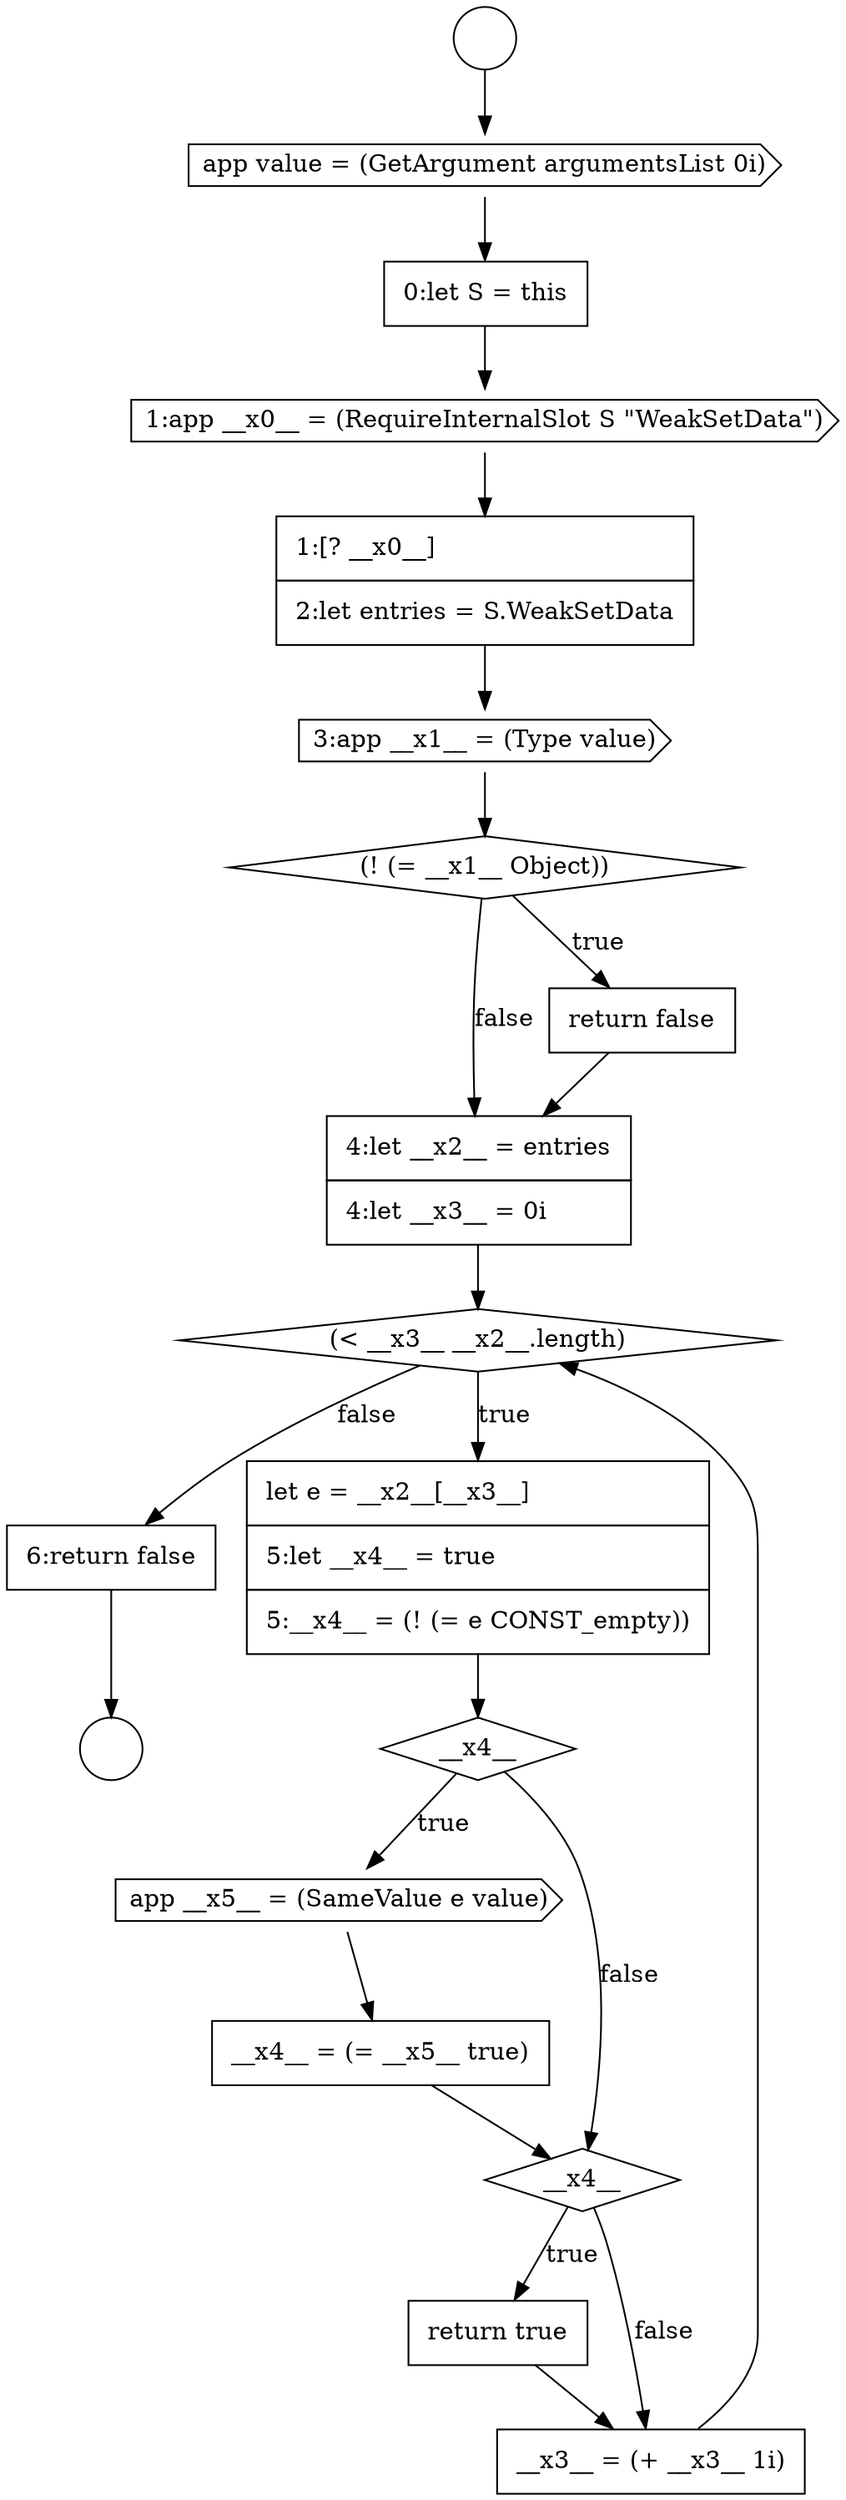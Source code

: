 digraph {
  node16972 [shape=none, margin=0, label=<<font color="black">
    <table border="0" cellborder="1" cellspacing="0" cellpadding="10">
      <tr><td align="left">4:let __x2__ = entries</td></tr>
      <tr><td align="left">4:let __x3__ = 0i</td></tr>
    </table>
  </font>> color="black" fillcolor="white" style=filled]
  node16965 [shape=cds, label=<<font color="black">app value = (GetArgument argumentsList 0i)</font>> color="black" fillcolor="white" style=filled]
  node16979 [shape=none, margin=0, label=<<font color="black">
    <table border="0" cellborder="1" cellspacing="0" cellpadding="10">
      <tr><td align="left">return true</td></tr>
    </table>
  </font>> color="black" fillcolor="white" style=filled]
  node16976 [shape=cds, label=<<font color="black">app __x5__ = (SameValue e value)</font>> color="black" fillcolor="white" style=filled]
  node16978 [shape=diamond, label=<<font color="black">__x4__</font>> color="black" fillcolor="white" style=filled]
  node16973 [shape=diamond, label=<<font color="black">(&lt; __x3__ __x2__.length)</font>> color="black" fillcolor="white" style=filled]
  node16981 [shape=none, margin=0, label=<<font color="black">
    <table border="0" cellborder="1" cellspacing="0" cellpadding="10">
      <tr><td align="left">6:return false</td></tr>
    </table>
  </font>> color="black" fillcolor="white" style=filled]
  node16968 [shape=none, margin=0, label=<<font color="black">
    <table border="0" cellborder="1" cellspacing="0" cellpadding="10">
      <tr><td align="left">1:[? __x0__]</td></tr>
      <tr><td align="left">2:let entries = S.WeakSetData</td></tr>
    </table>
  </font>> color="black" fillcolor="white" style=filled]
  node16969 [shape=cds, label=<<font color="black">3:app __x1__ = (Type value)</font>> color="black" fillcolor="white" style=filled]
  node16964 [shape=circle label=" " color="black" fillcolor="white" style=filled]
  node16977 [shape=none, margin=0, label=<<font color="black">
    <table border="0" cellborder="1" cellspacing="0" cellpadding="10">
      <tr><td align="left">__x4__ = (= __x5__ true)</td></tr>
    </table>
  </font>> color="black" fillcolor="white" style=filled]
  node16967 [shape=cds, label=<<font color="black">1:app __x0__ = (RequireInternalSlot S &quot;WeakSetData&quot;)</font>> color="black" fillcolor="white" style=filled]
  node16970 [shape=diamond, label=<<font color="black">(! (= __x1__ Object))</font>> color="black" fillcolor="white" style=filled]
  node16980 [shape=none, margin=0, label=<<font color="black">
    <table border="0" cellborder="1" cellspacing="0" cellpadding="10">
      <tr><td align="left">__x3__ = (+ __x3__ 1i)</td></tr>
    </table>
  </font>> color="black" fillcolor="white" style=filled]
  node16974 [shape=none, margin=0, label=<<font color="black">
    <table border="0" cellborder="1" cellspacing="0" cellpadding="10">
      <tr><td align="left">let e = __x2__[__x3__]</td></tr>
      <tr><td align="left">5:let __x4__ = true</td></tr>
      <tr><td align="left">5:__x4__ = (! (= e CONST_empty))</td></tr>
    </table>
  </font>> color="black" fillcolor="white" style=filled]
  node16966 [shape=none, margin=0, label=<<font color="black">
    <table border="0" cellborder="1" cellspacing="0" cellpadding="10">
      <tr><td align="left">0:let S = this</td></tr>
    </table>
  </font>> color="black" fillcolor="white" style=filled]
  node16963 [shape=circle label=" " color="black" fillcolor="white" style=filled]
  node16975 [shape=diamond, label=<<font color="black">__x4__</font>> color="black" fillcolor="white" style=filled]
  node16971 [shape=none, margin=0, label=<<font color="black">
    <table border="0" cellborder="1" cellspacing="0" cellpadding="10">
      <tr><td align="left">return false</td></tr>
    </table>
  </font>> color="black" fillcolor="white" style=filled]
  node16974 -> node16975 [ color="black"]
  node16967 -> node16968 [ color="black"]
  node16976 -> node16977 [ color="black"]
  node16963 -> node16965 [ color="black"]
  node16972 -> node16973 [ color="black"]
  node16965 -> node16966 [ color="black"]
  node16970 -> node16971 [label=<<font color="black">true</font>> color="black"]
  node16970 -> node16972 [label=<<font color="black">false</font>> color="black"]
  node16966 -> node16967 [ color="black"]
  node16975 -> node16976 [label=<<font color="black">true</font>> color="black"]
  node16975 -> node16978 [label=<<font color="black">false</font>> color="black"]
  node16971 -> node16972 [ color="black"]
  node16978 -> node16979 [label=<<font color="black">true</font>> color="black"]
  node16978 -> node16980 [label=<<font color="black">false</font>> color="black"]
  node16979 -> node16980 [ color="black"]
  node16969 -> node16970 [ color="black"]
  node16973 -> node16974 [label=<<font color="black">true</font>> color="black"]
  node16973 -> node16981 [label=<<font color="black">false</font>> color="black"]
  node16968 -> node16969 [ color="black"]
  node16981 -> node16964 [ color="black"]
  node16980 -> node16973 [ color="black"]
  node16977 -> node16978 [ color="black"]
}
